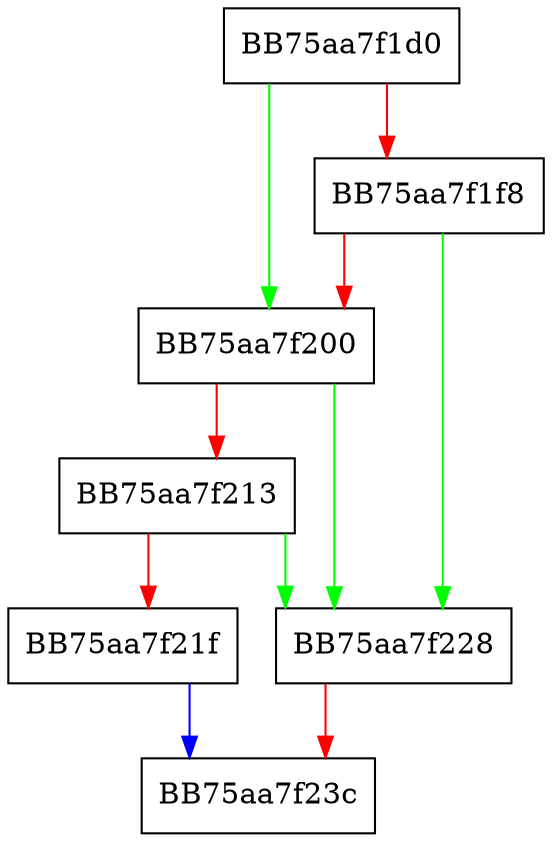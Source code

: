 digraph mmap32_cached {
  node [shape="box"];
  graph [splines=ortho];
  BB75aa7f1d0 -> BB75aa7f200 [color="green"];
  BB75aa7f1d0 -> BB75aa7f1f8 [color="red"];
  BB75aa7f1f8 -> BB75aa7f228 [color="green"];
  BB75aa7f1f8 -> BB75aa7f200 [color="red"];
  BB75aa7f200 -> BB75aa7f228 [color="green"];
  BB75aa7f200 -> BB75aa7f213 [color="red"];
  BB75aa7f213 -> BB75aa7f228 [color="green"];
  BB75aa7f213 -> BB75aa7f21f [color="red"];
  BB75aa7f21f -> BB75aa7f23c [color="blue"];
  BB75aa7f228 -> BB75aa7f23c [color="red"];
}